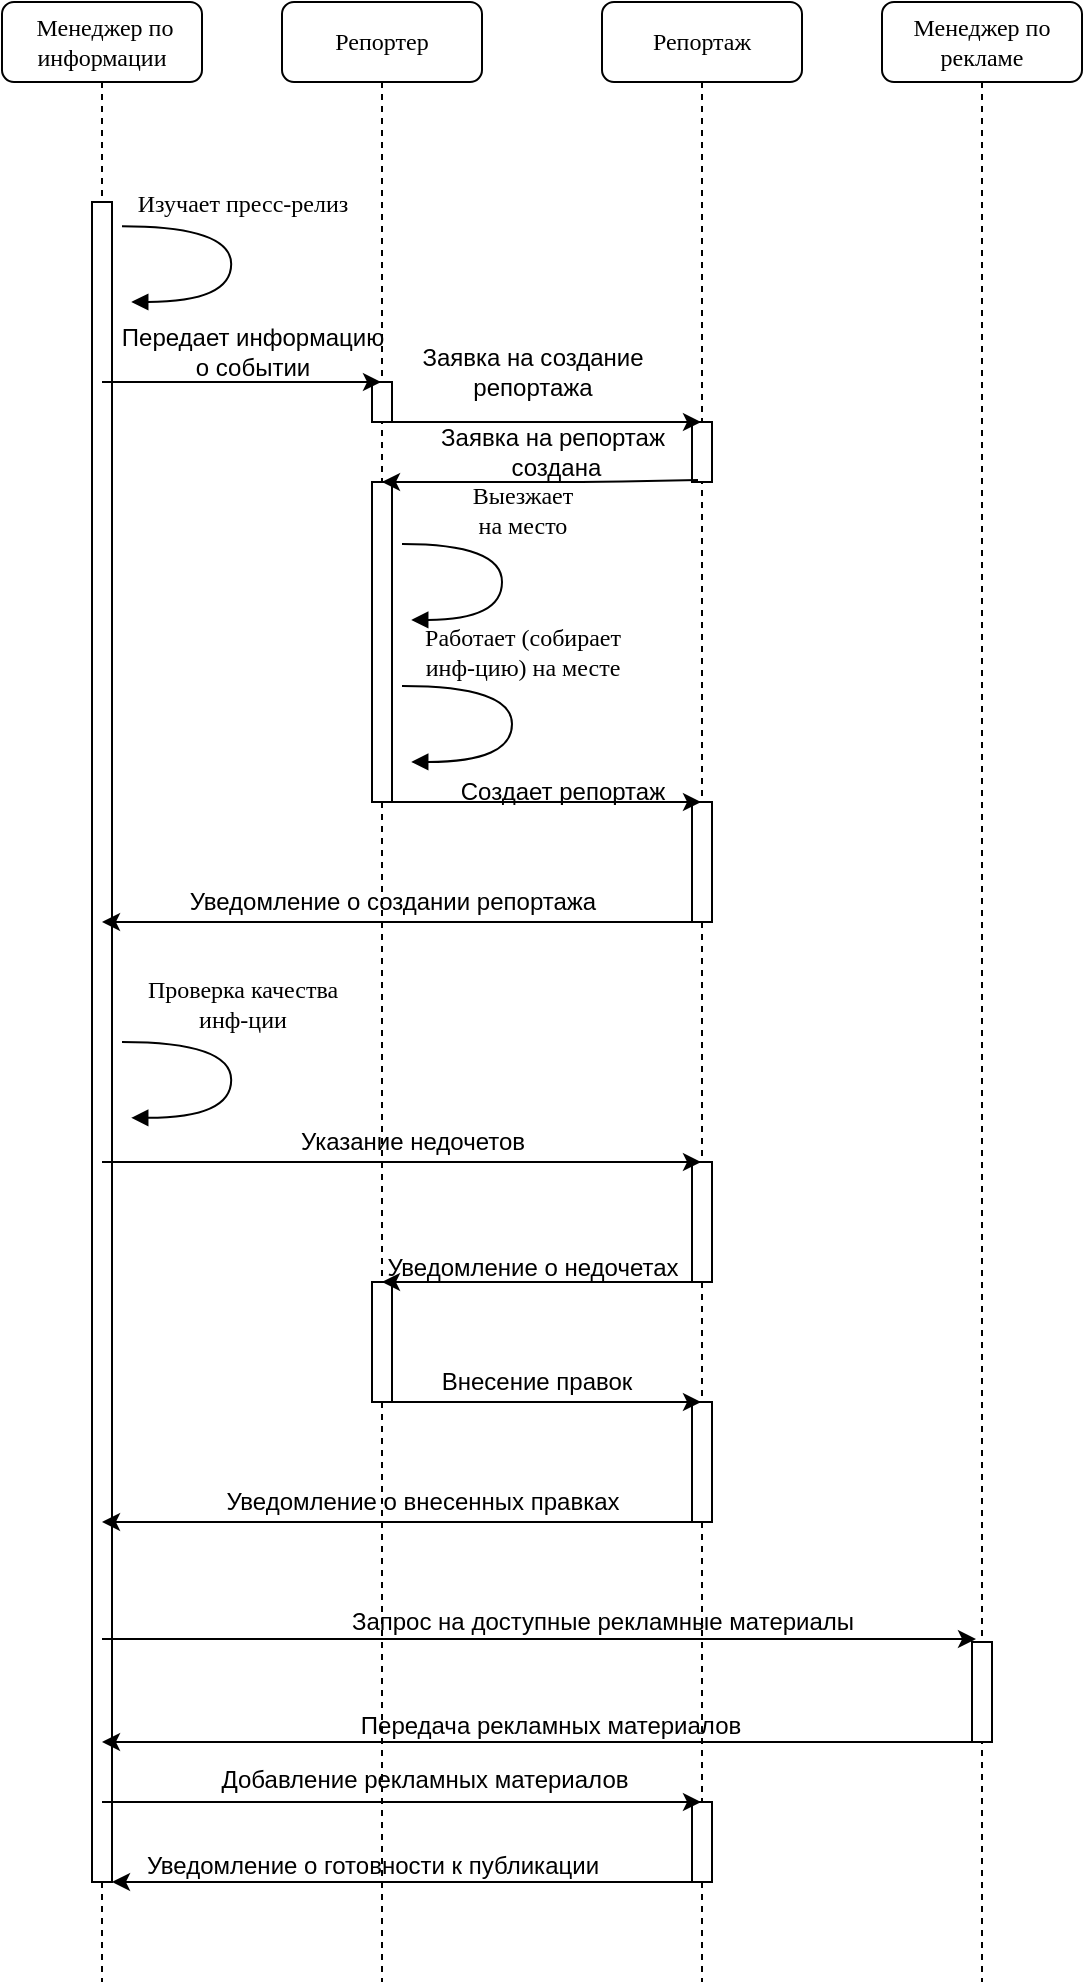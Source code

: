 <mxfile version="13.1.14" type="device"><diagram name="Page-1" id="13e1069c-82ec-6db2-03f1-153e76fe0fe0"><mxGraphModel dx="692" dy="499" grid="1" gridSize="10" guides="1" tooltips="1" connect="1" arrows="1" fold="1" page="1" pageScale="1" pageWidth="1100" pageHeight="850" background="#ffffff" math="0" shadow="0"><root><mxCell id="0"/><mxCell id="1" parent="0"/><mxCell id="7baba1c4bc27f4b0-2" value="Репортер" style="shape=umlLifeline;perimeter=lifelinePerimeter;whiteSpace=wrap;html=1;container=1;collapsible=0;recursiveResize=0;outlineConnect=0;rounded=1;shadow=0;comic=0;labelBackgroundColor=none;strokeWidth=1;fontFamily=Verdana;fontSize=12;align=center;" parent="1" vertex="1"><mxGeometry x="240" y="80" width="100" height="990" as="geometry"/></mxCell><mxCell id="7baba1c4bc27f4b0-10" value="" style="html=1;points=[];perimeter=orthogonalPerimeter;rounded=0;shadow=0;comic=0;labelBackgroundColor=none;strokeWidth=1;fontFamily=Verdana;fontSize=12;align=center;" parent="7baba1c4bc27f4b0-2" vertex="1"><mxGeometry x="45" y="190" width="10" height="20" as="geometry"/></mxCell><mxCell id="ulsW4jr9xHDnP87znFn2-13" value="" style="html=1;points=[];perimeter=orthogonalPerimeter;rounded=0;shadow=0;comic=0;labelBackgroundColor=none;strokeWidth=1;fontFamily=Verdana;fontSize=12;align=center;" vertex="1" parent="7baba1c4bc27f4b0-2"><mxGeometry x="45" y="640" width="10" height="60" as="geometry"/></mxCell><mxCell id="ulsW4jr9xHDnP87znFn2-29" value="" style="html=1;points=[];perimeter=orthogonalPerimeter;rounded=0;shadow=0;comic=0;labelBackgroundColor=none;strokeWidth=1;fontFamily=Verdana;fontSize=12;align=center;" vertex="1" parent="7baba1c4bc27f4b0-2"><mxGeometry x="45" y="240" width="10" height="160" as="geometry"/></mxCell><mxCell id="ulsW4jr9xHDnP87znFn2-48" value="Добавление рекламных материалов" style="text;html=1;align=center;verticalAlign=middle;resizable=0;points=[];autosize=1;" vertex="1" parent="7baba1c4bc27f4b0-2"><mxGeometry x="-39.5" y="879" width="220" height="20" as="geometry"/></mxCell><mxCell id="ulsW4jr9xHDnP87znFn2-51" value="Уведомление о готовности к публикации" style="text;html=1;align=center;verticalAlign=middle;resizable=0;points=[];autosize=1;" vertex="1" parent="7baba1c4bc27f4b0-2"><mxGeometry x="-80" y="922" width="250" height="20" as="geometry"/></mxCell><mxCell id="7baba1c4bc27f4b0-3" value="Репортаж" style="shape=umlLifeline;perimeter=lifelinePerimeter;whiteSpace=wrap;html=1;container=1;collapsible=0;recursiveResize=0;outlineConnect=0;rounded=1;shadow=0;comic=0;labelBackgroundColor=none;strokeWidth=1;fontFamily=Verdana;fontSize=12;align=center;" parent="1" vertex="1"><mxGeometry x="400" y="80" width="100" height="990" as="geometry"/></mxCell><mxCell id="7baba1c4bc27f4b0-13" value="" style="html=1;points=[];perimeter=orthogonalPerimeter;rounded=0;shadow=0;comic=0;labelBackgroundColor=none;strokeWidth=1;fontFamily=Verdana;fontSize=12;align=center;" parent="7baba1c4bc27f4b0-3" vertex="1"><mxGeometry x="45" y="210" width="10" height="30" as="geometry"/></mxCell><mxCell id="ulsW4jr9xHDnP87znFn2-17" value="" style="html=1;points=[];perimeter=orthogonalPerimeter;rounded=0;shadow=0;comic=0;labelBackgroundColor=none;strokeWidth=1;fontFamily=Verdana;fontSize=12;align=center;" vertex="1" parent="7baba1c4bc27f4b0-3"><mxGeometry x="45" y="580" width="10" height="60" as="geometry"/></mxCell><mxCell id="ulsW4jr9xHDnP87znFn2-28" value="" style="html=1;points=[];perimeter=orthogonalPerimeter;rounded=0;shadow=0;comic=0;labelBackgroundColor=none;strokeWidth=1;fontFamily=Verdana;fontSize=12;align=center;" vertex="1" parent="7baba1c4bc27f4b0-3"><mxGeometry x="45" y="400" width="10" height="60" as="geometry"/></mxCell><mxCell id="ulsW4jr9xHDnP87znFn2-36" value="" style="html=1;points=[];perimeter=orthogonalPerimeter;rounded=0;shadow=0;comic=0;labelBackgroundColor=none;strokeWidth=1;fontFamily=Verdana;fontSize=12;align=center;" vertex="1" parent="7baba1c4bc27f4b0-3"><mxGeometry x="45" y="700" width="10" height="60" as="geometry"/></mxCell><mxCell id="ulsW4jr9xHDnP87znFn2-46" value="" style="html=1;points=[];perimeter=orthogonalPerimeter;rounded=0;shadow=0;comic=0;labelBackgroundColor=none;strokeWidth=1;fontFamily=Verdana;fontSize=12;align=center;" vertex="1" parent="7baba1c4bc27f4b0-3"><mxGeometry x="45" y="900" width="10" height="40" as="geometry"/></mxCell><mxCell id="7baba1c4bc27f4b0-4" value="Менеджер по&lt;br&gt;рекламе" style="shape=umlLifeline;perimeter=lifelinePerimeter;whiteSpace=wrap;html=1;container=1;collapsible=0;recursiveResize=0;outlineConnect=0;rounded=1;shadow=0;comic=0;labelBackgroundColor=none;strokeWidth=1;fontFamily=Verdana;fontSize=12;align=center;" parent="1" vertex="1"><mxGeometry x="540" y="80" width="100" height="990" as="geometry"/></mxCell><mxCell id="7baba1c4bc27f4b0-16" value="" style="html=1;points=[];perimeter=orthogonalPerimeter;rounded=0;shadow=0;comic=0;labelBackgroundColor=none;strokeWidth=1;fontFamily=Verdana;fontSize=12;align=center;" parent="7baba1c4bc27f4b0-4" vertex="1"><mxGeometry x="45" y="820" width="10" height="50" as="geometry"/></mxCell><mxCell id="7baba1c4bc27f4b0-8" value="&amp;nbsp;Менеджер по&lt;br&gt;информации" style="shape=umlLifeline;perimeter=lifelinePerimeter;whiteSpace=wrap;html=1;container=1;collapsible=0;recursiveResize=0;outlineConnect=0;rounded=1;shadow=0;comic=0;labelBackgroundColor=none;strokeWidth=1;fontFamily=Verdana;fontSize=12;align=center;" parent="1" vertex="1"><mxGeometry x="100" y="80" width="100" height="990" as="geometry"/></mxCell><mxCell id="7baba1c4bc27f4b0-9" value="" style="html=1;points=[];perimeter=orthogonalPerimeter;rounded=0;shadow=0;comic=0;labelBackgroundColor=none;strokeWidth=1;fontFamily=Verdana;fontSize=12;align=center;" parent="7baba1c4bc27f4b0-8" vertex="1"><mxGeometry x="45" y="100" width="10" height="840" as="geometry"/></mxCell><mxCell id="ulsW4jr9xHDnP87znFn2-1" value="Изучает пресс-релиз" style="html=1;verticalAlign=bottom;endArrow=block;labelBackgroundColor=none;fontFamily=Verdana;fontSize=12;elbow=vertical;edgeStyle=orthogonalEdgeStyle;curved=1;entryX=1;entryY=0.286;entryPerimeter=0;exitX=1.038;exitY=0.345;exitPerimeter=0;" edge="1" parent="1"><mxGeometry x="-0.234" y="6" relative="1" as="geometry"><mxPoint x="160.0" y="192.08" as="sourcePoint"/><mxPoint x="164.62" y="230" as="targetPoint"/><Array as="points"><mxPoint x="214.62" y="191.98"/><mxPoint x="214.62" y="229.98"/></Array><mxPoint x="-1" y="-2" as="offset"/></mxGeometry></mxCell><mxCell id="ulsW4jr9xHDnP87znFn2-2" value="" style="endArrow=classic;html=1;" edge="1" parent="1" source="7baba1c4bc27f4b0-8" target="7baba1c4bc27f4b0-2"><mxGeometry width="50" height="50" relative="1" as="geometry"><mxPoint x="200" y="420" as="sourcePoint"/><mxPoint x="250" y="370" as="targetPoint"/><Array as="points"><mxPoint x="230" y="270"/></Array></mxGeometry></mxCell><mxCell id="ulsW4jr9xHDnP87znFn2-3" value="Передает информацию&lt;br&gt;о событии" style="text;html=1;align=center;verticalAlign=middle;resizable=0;points=[];autosize=1;" vertex="1" parent="1"><mxGeometry x="150" y="240" width="150" height="30" as="geometry"/></mxCell><mxCell id="ulsW4jr9xHDnP87znFn2-4" value="Выезжает&lt;br&gt;на место" style="html=1;verticalAlign=bottom;endArrow=block;labelBackgroundColor=none;fontFamily=Verdana;fontSize=12;elbow=vertical;edgeStyle=orthogonalEdgeStyle;curved=1;entryX=1;entryY=0.286;entryPerimeter=0;exitX=1.038;exitY=0.345;exitPerimeter=0;" edge="1" parent="1"><mxGeometry x="-0.25" y="-10" relative="1" as="geometry"><mxPoint x="300" y="351.04" as="sourcePoint"/><mxPoint x="304.62" y="388.96" as="targetPoint"/><Array as="points"><mxPoint x="350" y="351"/><mxPoint x="350" y="389"/></Array><mxPoint x="20" as="offset"/></mxGeometry></mxCell><mxCell id="ulsW4jr9xHDnP87znFn2-8" value="Работает (собирает&lt;br&gt;инф-цию) на месте" style="html=1;verticalAlign=bottom;endArrow=block;labelBackgroundColor=none;fontFamily=Verdana;fontSize=12;elbow=vertical;edgeStyle=orthogonalEdgeStyle;curved=1;entryX=1;entryY=0.286;entryPerimeter=0;exitX=1.038;exitY=0.345;exitPerimeter=0;" edge="1" parent="1"><mxGeometry x="-0.233" y="-5" relative="1" as="geometry"><mxPoint x="300" y="422.04" as="sourcePoint"/><mxPoint x="304.62" y="459.96" as="targetPoint"/><Array as="points"><mxPoint x="355" y="422"/><mxPoint x="355" y="460"/></Array><mxPoint x="10" as="offset"/></mxGeometry></mxCell><mxCell id="ulsW4jr9xHDnP87znFn2-9" value="" style="endArrow=classic;html=1;" edge="1" parent="1" source="7baba1c4bc27f4b0-2" target="7baba1c4bc27f4b0-3"><mxGeometry width="50" height="50" relative="1" as="geometry"><mxPoint x="370" y="610" as="sourcePoint"/><mxPoint x="420" y="560" as="targetPoint"/><Array as="points"><mxPoint x="330" y="480"/></Array></mxGeometry></mxCell><mxCell id="ulsW4jr9xHDnP87znFn2-10" value="Создает репортаж" style="text;html=1;align=center;verticalAlign=middle;resizable=0;points=[];autosize=1;" vertex="1" parent="1"><mxGeometry x="320" y="465" width="120" height="20" as="geometry"/></mxCell><mxCell id="ulsW4jr9xHDnP87znFn2-11" value="" style="endArrow=classic;html=1;" edge="1" parent="1" source="7baba1c4bc27f4b0-3" target="7baba1c4bc27f4b0-8"><mxGeometry width="50" height="50" relative="1" as="geometry"><mxPoint x="330" y="700" as="sourcePoint"/><mxPoint x="380" y="650" as="targetPoint"/><Array as="points"><mxPoint x="410" y="540"/><mxPoint x="370" y="540"/></Array></mxGeometry></mxCell><mxCell id="ulsW4jr9xHDnP87znFn2-12" value="Уведомление о создании репортажа" style="text;html=1;align=center;verticalAlign=middle;resizable=0;points=[];autosize=1;" vertex="1" parent="1"><mxGeometry x="185" y="520" width="220" height="20" as="geometry"/></mxCell><mxCell id="ulsW4jr9xHDnP87znFn2-14" value="Проверка качества&lt;br&gt;инф-ции" style="html=1;verticalAlign=bottom;endArrow=block;labelBackgroundColor=none;fontFamily=Verdana;fontSize=12;elbow=vertical;edgeStyle=orthogonalEdgeStyle;curved=1;entryX=1;entryY=0.286;entryPerimeter=0;exitX=1.038;exitY=0.345;exitPerimeter=0;" edge="1" parent="1"><mxGeometry x="-0.234" y="6" relative="1" as="geometry"><mxPoint x="160" y="600" as="sourcePoint"/><mxPoint x="164.62" y="637.92" as="targetPoint"/><Array as="points"><mxPoint x="214.62" y="599.9"/><mxPoint x="214.62" y="637.9"/></Array><mxPoint x="-1" y="-2" as="offset"/></mxGeometry></mxCell><mxCell id="ulsW4jr9xHDnP87znFn2-18" value="" style="endArrow=classic;html=1;" edge="1" parent="1" source="7baba1c4bc27f4b0-8" target="7baba1c4bc27f4b0-3"><mxGeometry width="50" height="50" relative="1" as="geometry"><mxPoint x="220" y="740" as="sourcePoint"/><mxPoint x="390" y="680" as="targetPoint"/><Array as="points"><mxPoint x="210" y="660"/></Array></mxGeometry></mxCell><mxCell id="ulsW4jr9xHDnP87znFn2-19" value="Указание недочетов" style="text;html=1;align=center;verticalAlign=middle;resizable=0;points=[];autosize=1;" vertex="1" parent="1"><mxGeometry x="240" y="640" width="130" height="20" as="geometry"/></mxCell><mxCell id="ulsW4jr9xHDnP87znFn2-20" value="" style="endArrow=classic;html=1;" edge="1" parent="1" source="7baba1c4bc27f4b0-3" target="7baba1c4bc27f4b0-2"><mxGeometry width="50" height="50" relative="1" as="geometry"><mxPoint x="360" y="800" as="sourcePoint"/><mxPoint x="420" y="780" as="targetPoint"/><Array as="points"><mxPoint x="330" y="720"/></Array></mxGeometry></mxCell><mxCell id="ulsW4jr9xHDnP87znFn2-21" value="Уведомление о недочетах" style="text;html=1;align=center;verticalAlign=middle;resizable=0;points=[];autosize=1;" vertex="1" parent="1"><mxGeometry x="280" y="703" width="170" height="20" as="geometry"/></mxCell><mxCell id="ulsW4jr9xHDnP87znFn2-23" value="" style="endArrow=classic;html=1;" edge="1" parent="1" source="7baba1c4bc27f4b0-2" target="7baba1c4bc27f4b0-3"><mxGeometry width="50" height="50" relative="1" as="geometry"><mxPoint x="450" y="430" as="sourcePoint"/><mxPoint x="500" y="380" as="targetPoint"/><Array as="points"><mxPoint x="360" y="290"/></Array></mxGeometry></mxCell><mxCell id="ulsW4jr9xHDnP87znFn2-24" value="Заявка на создание&lt;br&gt;репортажа" style="text;html=1;align=center;verticalAlign=middle;resizable=0;points=[];autosize=1;" vertex="1" parent="1"><mxGeometry x="300" y="250" width="130" height="30" as="geometry"/></mxCell><mxCell id="ulsW4jr9xHDnP87znFn2-25" value="" style="endArrow=classic;html=1;exitX=0.3;exitY=0.967;exitDx=0;exitDy=0;exitPerimeter=0;" edge="1" parent="1" source="7baba1c4bc27f4b0-13" target="7baba1c4bc27f4b0-2"><mxGeometry width="50" height="50" relative="1" as="geometry"><mxPoint x="440" y="310" as="sourcePoint"/><mxPoint x="440" y="370" as="targetPoint"/><Array as="points"><mxPoint x="400" y="320"/></Array></mxGeometry></mxCell><mxCell id="ulsW4jr9xHDnP87znFn2-26" value="Заявка на репортаж&lt;br&gt;&amp;nbsp;создана" style="text;html=1;align=center;verticalAlign=middle;resizable=0;points=[];autosize=1;" vertex="1" parent="1"><mxGeometry x="310" y="290" width="130" height="30" as="geometry"/></mxCell><mxCell id="ulsW4jr9xHDnP87znFn2-37" value="" style="endArrow=classic;html=1;" edge="1" parent="1" source="7baba1c4bc27f4b0-2" target="7baba1c4bc27f4b0-3"><mxGeometry width="50" height="50" relative="1" as="geometry"><mxPoint x="450" y="740" as="sourcePoint"/><mxPoint x="500" y="690" as="targetPoint"/><Array as="points"><mxPoint x="390" y="780"/></Array></mxGeometry></mxCell><mxCell id="ulsW4jr9xHDnP87znFn2-39" value="Внесение правок" style="text;html=1;align=center;verticalAlign=middle;resizable=0;points=[];autosize=1;" vertex="1" parent="1"><mxGeometry x="312" y="760" width="110" height="20" as="geometry"/></mxCell><mxCell id="ulsW4jr9xHDnP87znFn2-40" value="" style="endArrow=classic;html=1;" edge="1" parent="1" source="7baba1c4bc27f4b0-3" target="7baba1c4bc27f4b0-8"><mxGeometry width="50" height="50" relative="1" as="geometry"><mxPoint x="370" y="910" as="sourcePoint"/><mxPoint x="420" y="860" as="targetPoint"/><Array as="points"><mxPoint x="340" y="840"/></Array></mxGeometry></mxCell><mxCell id="ulsW4jr9xHDnP87znFn2-41" value="Уведомление о внесенных правках" style="text;html=1;align=center;verticalAlign=middle;resizable=0;points=[];autosize=1;" vertex="1" parent="1"><mxGeometry x="200" y="820" width="220" height="20" as="geometry"/></mxCell><mxCell id="ulsW4jr9xHDnP87znFn2-42" value="" style="endArrow=classic;html=1;entryX=0.2;entryY=-0.029;entryDx=0;entryDy=0;entryPerimeter=0;" edge="1" parent="1" source="7baba1c4bc27f4b0-8" target="7baba1c4bc27f4b0-16"><mxGeometry width="50" height="50" relative="1" as="geometry"><mxPoint x="200" y="1070" as="sourcePoint"/><mxPoint x="520" y="900" as="targetPoint"/></mxGeometry></mxCell><mxCell id="ulsW4jr9xHDnP87znFn2-43" value="Запрос на доступные рекламные материалы" style="text;html=1;align=center;verticalAlign=middle;resizable=0;points=[];autosize=1;" vertex="1" parent="1"><mxGeometry x="265" y="880" width="270" height="20" as="geometry"/></mxCell><mxCell id="ulsW4jr9xHDnP87znFn2-44" value="" style="endArrow=classic;html=1;exitX=0.4;exitY=1;exitDx=0;exitDy=0;exitPerimeter=0;" edge="1" parent="1" source="7baba1c4bc27f4b0-16" target="7baba1c4bc27f4b0-8"><mxGeometry width="50" height="50" relative="1" as="geometry"><mxPoint x="360" y="1090" as="sourcePoint"/><mxPoint x="410" y="1040" as="targetPoint"/><Array as="points"><mxPoint x="360" y="950"/></Array></mxGeometry></mxCell><mxCell id="ulsW4jr9xHDnP87znFn2-45" value="Передача рекламных материалов" style="text;html=1;align=center;verticalAlign=middle;resizable=0;points=[];autosize=1;" vertex="1" parent="1"><mxGeometry x="269" y="932" width="210" height="20" as="geometry"/></mxCell><mxCell id="ulsW4jr9xHDnP87znFn2-47" value="" style="endArrow=classic;html=1;" edge="1" parent="1" source="7baba1c4bc27f4b0-8" target="7baba1c4bc27f4b0-3"><mxGeometry width="50" height="50" relative="1" as="geometry"><mxPoint x="400" y="1090" as="sourcePoint"/><mxPoint x="450" y="1040" as="targetPoint"/><Array as="points"><mxPoint x="240" y="980"/><mxPoint x="300" y="980"/></Array></mxGeometry></mxCell><mxCell id="ulsW4jr9xHDnP87znFn2-50" value="" style="endArrow=classic;html=1;" edge="1" parent="1" source="7baba1c4bc27f4b0-3" target="7baba1c4bc27f4b0-9"><mxGeometry width="50" height="50" relative="1" as="geometry"><mxPoint x="270" y="1080" as="sourcePoint"/><mxPoint x="320" y="1070" as="targetPoint"/><Array as="points"><mxPoint x="340" y="1020"/></Array></mxGeometry></mxCell></root></mxGraphModel></diagram></mxfile>